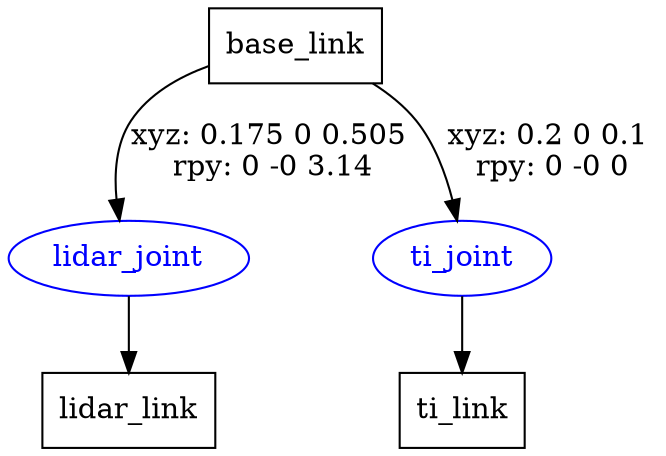 digraph G {
node [shape=box];
"base_link" [label="base_link"];
"lidar_link" [label="lidar_link"];
"ti_link" [label="ti_link"];
node [shape=ellipse, color=blue, fontcolor=blue];
"base_link" -> "lidar_joint" [label="xyz: 0.175 0 0.505 \nrpy: 0 -0 3.14"]
"lidar_joint" -> "lidar_link"
"base_link" -> "ti_joint" [label="xyz: 0.2 0 0.1 \nrpy: 0 -0 0"]
"ti_joint" -> "ti_link"
}
